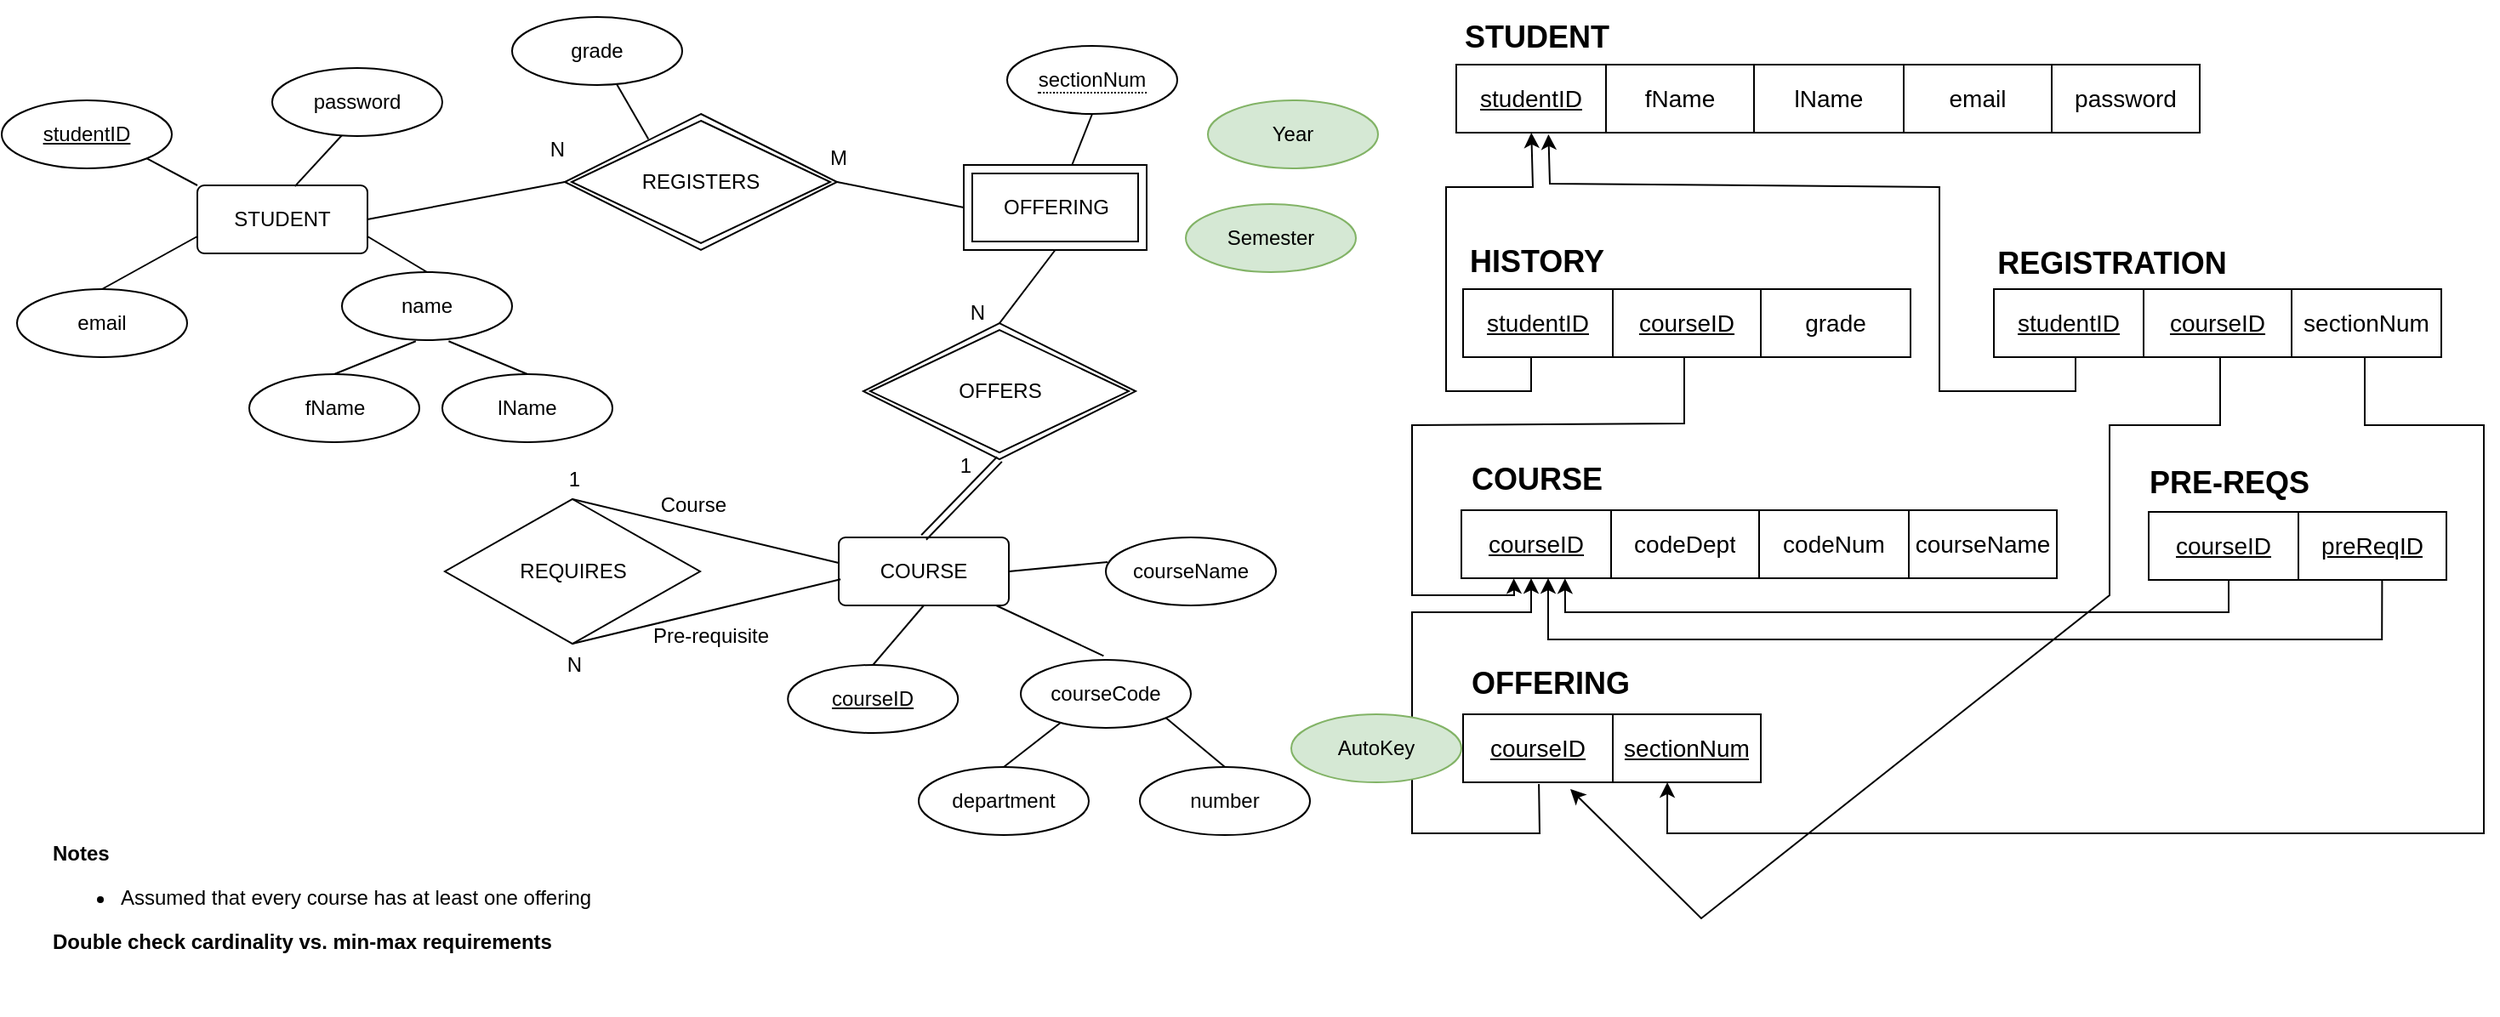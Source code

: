 <mxfile>
    <diagram id="VqgyqqU54xISwpjxFuL8" name="Page-1">
        <mxGraphModel dx="1026" dy="635" grid="1" gridSize="10" guides="1" tooltips="1" connect="1" arrows="1" fold="1" page="1" pageScale="1" pageWidth="1654" pageHeight="1169" math="0" shadow="0">
            <root>
                <mxCell id="0"/>
                <mxCell id="1" parent="0"/>
                <mxCell id="hHO8GgRLqMGiPSyvXYs8-35" value="&lt;div&gt;&lt;b&gt;Notes&lt;/b&gt;&lt;/div&gt;&lt;ul&gt;&lt;li&gt;Assumed that every course has at least one offering&lt;/li&gt;&lt;/ul&gt;&lt;div&gt;&lt;b&gt;Double&amp;nbsp;check cardinality vs. min-max requirements&lt;/b&gt;&lt;/div&gt;&lt;div&gt;&lt;br&gt;&lt;/div&gt;&lt;div&gt;&lt;br&gt;&lt;/div&gt;" style="text;strokeColor=none;fillColor=none;html=1;whiteSpace=wrap;verticalAlign=middle;overflow=hidden;" parent="1" vertex="1">
                    <mxGeometry x="109" y="577" width="540" height="110" as="geometry"/>
                </mxCell>
                <mxCell id="32PP_eOArhLJbw_r9V2V-1" value="STUDENT" style="rounded=1;arcSize=10;whiteSpace=wrap;html=1;align=center;" parent="1" vertex="1">
                    <mxGeometry x="196" y="199" width="100" height="40" as="geometry"/>
                </mxCell>
                <mxCell id="32PP_eOArhLJbw_r9V2V-2" value="" style="endArrow=none;html=1;rounded=0;entryX=1;entryY=0.75;entryDx=0;entryDy=0;exitX=0.5;exitY=0;exitDx=0;exitDy=0;" parent="1" source="32PP_eOArhLJbw_r9V2V-3" target="32PP_eOArhLJbw_r9V2V-1" edge="1">
                    <mxGeometry relative="1" as="geometry">
                        <mxPoint x="324" y="253" as="sourcePoint"/>
                        <mxPoint x="400" y="129" as="targetPoint"/>
                    </mxGeometry>
                </mxCell>
                <mxCell id="32PP_eOArhLJbw_r9V2V-3" value="name" style="ellipse;whiteSpace=wrap;html=1;align=center;" parent="1" vertex="1">
                    <mxGeometry x="281" y="250" width="100" height="40" as="geometry"/>
                </mxCell>
                <mxCell id="32PP_eOArhLJbw_r9V2V-5" value="" style="endArrow=none;html=1;rounded=0;entryX=0.573;entryY=0.014;entryDx=0;entryDy=0;exitX=0.416;exitY=0.972;exitDx=0;exitDy=0;exitPerimeter=0;entryPerimeter=0;" parent="1" source="32PP_eOArhLJbw_r9V2V-6" target="32PP_eOArhLJbw_r9V2V-1" edge="1">
                    <mxGeometry relative="1" as="geometry">
                        <mxPoint x="284" y="169" as="sourcePoint"/>
                        <mxPoint x="273" y="119" as="targetPoint"/>
                    </mxGeometry>
                </mxCell>
                <mxCell id="32PP_eOArhLJbw_r9V2V-6" value="password" style="ellipse;whiteSpace=wrap;html=1;align=center;" parent="1" vertex="1">
                    <mxGeometry x="240" y="130" width="100" height="40" as="geometry"/>
                </mxCell>
                <mxCell id="32PP_eOArhLJbw_r9V2V-7" value="" style="endArrow=none;html=1;rounded=0;entryX=0;entryY=0;entryDx=0;entryDy=0;exitX=1;exitY=1;exitDx=0;exitDy=0;" parent="1" source="32PP_eOArhLJbw_r9V2V-8" target="32PP_eOArhLJbw_r9V2V-1" edge="1">
                    <mxGeometry relative="1" as="geometry">
                        <mxPoint x="315.5" y="54" as="sourcePoint"/>
                        <mxPoint x="41" y="139" as="targetPoint"/>
                    </mxGeometry>
                </mxCell>
                <mxCell id="32PP_eOArhLJbw_r9V2V-8" value="&lt;u&gt;studentID&lt;/u&gt;" style="ellipse;whiteSpace=wrap;html=1;align=center;" parent="1" vertex="1">
                    <mxGeometry x="81" y="149" width="100" height="40" as="geometry"/>
                </mxCell>
                <mxCell id="32PP_eOArhLJbw_r9V2V-9" value="" style="endArrow=none;html=1;rounded=0;entryX=0;entryY=0.75;entryDx=0;entryDy=0;exitX=0.5;exitY=0;exitDx=0;exitDy=0;" parent="1" source="32PP_eOArhLJbw_r9V2V-10" target="32PP_eOArhLJbw_r9V2V-1" edge="1">
                    <mxGeometry relative="1" as="geometry">
                        <mxPoint x="315.5" y="184" as="sourcePoint"/>
                        <mxPoint x="41" y="269" as="targetPoint"/>
                    </mxGeometry>
                </mxCell>
                <mxCell id="32PP_eOArhLJbw_r9V2V-10" value="email" style="ellipse;whiteSpace=wrap;html=1;align=center;" parent="1" vertex="1">
                    <mxGeometry x="90" y="260" width="100" height="40" as="geometry"/>
                </mxCell>
                <mxCell id="32PP_eOArhLJbw_r9V2V-13" value="" style="endArrow=none;html=1;rounded=0;exitX=0;exitY=0.5;exitDx=0;exitDy=0;entryX=1;entryY=0.5;entryDx=0;entryDy=0;" parent="1" source="32PP_eOArhLJbw_r9V2V-53" target="32PP_eOArhLJbw_r9V2V-1" edge="1">
                    <mxGeometry relative="1" as="geometry">
                        <mxPoint x="422" y="197" as="sourcePoint"/>
                        <mxPoint x="302" y="227" as="targetPoint"/>
                    </mxGeometry>
                </mxCell>
                <mxCell id="32PP_eOArhLJbw_r9V2V-14" value="" style="endArrow=none;html=1;rounded=0;entryX=1;entryY=0.5;entryDx=0;entryDy=0;exitX=0;exitY=0.5;exitDx=0;exitDy=0;" parent="1" source="32PP_eOArhLJbw_r9V2V-18" target="32PP_eOArhLJbw_r9V2V-53" edge="1">
                    <mxGeometry relative="1" as="geometry">
                        <mxPoint x="662" y="217" as="sourcePoint"/>
                        <mxPoint x="575.12" y="197" as="targetPoint"/>
                    </mxGeometry>
                </mxCell>
                <mxCell id="32PP_eOArhLJbw_r9V2V-15" value="" style="endArrow=none;html=1;rounded=0;exitX=0.613;exitY=0.979;exitDx=0;exitDy=0;entryX=0.307;entryY=0.185;entryDx=0;entryDy=0;exitPerimeter=0;entryPerimeter=0;" parent="1" source="32PP_eOArhLJbw_r9V2V-16" target="32PP_eOArhLJbw_r9V2V-53" edge="1">
                    <mxGeometry relative="1" as="geometry">
                        <mxPoint x="801" y="22" as="sourcePoint"/>
                        <mxPoint x="460.28" y="177" as="targetPoint"/>
                    </mxGeometry>
                </mxCell>
                <mxCell id="32PP_eOArhLJbw_r9V2V-16" value="grade" style="ellipse;whiteSpace=wrap;html=1;align=center;" parent="1" vertex="1">
                    <mxGeometry x="381" y="100" width="100" height="40" as="geometry"/>
                </mxCell>
                <mxCell id="32PP_eOArhLJbw_r9V2V-18" value="OFFERING" style="shape=ext;margin=3;double=1;whiteSpace=wrap;html=1;align=center;" parent="1" vertex="1">
                    <mxGeometry x="646.5" y="187" width="107.5" height="50" as="geometry"/>
                </mxCell>
                <mxCell id="32PP_eOArhLJbw_r9V2V-20" value="M" style="resizable=0;html=1;align=right;verticalAlign=bottom;" parent="1" connectable="0" vertex="1">
                    <mxGeometry x="578.121" y="191.998" as="geometry"/>
                </mxCell>
                <mxCell id="32PP_eOArhLJbw_r9V2V-24" value="N" style="resizable=0;html=1;align=right;verticalAlign=bottom;" parent="1" connectable="0" vertex="1">
                    <mxGeometry x="412.001" y="156.998" as="geometry">
                        <mxPoint y="30" as="offset"/>
                    </mxGeometry>
                </mxCell>
                <mxCell id="32PP_eOArhLJbw_r9V2V-25" value="COURSE" style="rounded=1;arcSize=10;whiteSpace=wrap;html=1;align=center;" parent="1" vertex="1">
                    <mxGeometry x="573" y="406" width="100" height="40" as="geometry"/>
                </mxCell>
                <mxCell id="32PP_eOArhLJbw_r9V2V-27" value="OFFERS" style="shape=rhombus;double=1;perimeter=rhombusPerimeter;whiteSpace=wrap;html=1;align=center;" parent="1" vertex="1">
                    <mxGeometry x="587.5" y="280.03" width="160" height="80" as="geometry"/>
                </mxCell>
                <mxCell id="32PP_eOArhLJbw_r9V2V-28" value="1" style="resizable=0;html=1;align=right;verticalAlign=bottom;" parent="1" connectable="0" vertex="1">
                    <mxGeometry x="651.503" y="372.998" as="geometry"/>
                </mxCell>
                <mxCell id="32PP_eOArhLJbw_r9V2V-29" value="N" style="resizable=0;html=1;align=right;verticalAlign=bottom;" parent="1" connectable="0" vertex="1">
                    <mxGeometry x="658.871" y="277.996" as="geometry">
                        <mxPoint x="1" y="5" as="offset"/>
                    </mxGeometry>
                </mxCell>
                <mxCell id="32PP_eOArhLJbw_r9V2V-31" value="" style="endArrow=none;html=1;rounded=0;entryX=0.5;entryY=0;entryDx=0;entryDy=0;exitX=0.5;exitY=1;exitDx=0;exitDy=0;" parent="1" source="32PP_eOArhLJbw_r9V2V-18" target="32PP_eOArhLJbw_r9V2V-27" edge="1">
                    <mxGeometry relative="1" as="geometry">
                        <mxPoint x="700.75" y="222" as="sourcePoint"/>
                        <mxPoint x="593.5" y="222" as="targetPoint"/>
                    </mxGeometry>
                </mxCell>
                <mxCell id="32PP_eOArhLJbw_r9V2V-33" value="" style="endArrow=none;html=1;rounded=0;exitX=0.5;exitY=0;exitDx=0;exitDy=0;entryX=0.5;entryY=1;entryDx=0;entryDy=0;" parent="1" source="32PP_eOArhLJbw_r9V2V-34" target="32PP_eOArhLJbw_r9V2V-25" edge="1">
                    <mxGeometry relative="1" as="geometry">
                        <mxPoint x="941.25" y="410" as="sourcePoint"/>
                        <mxPoint x="614.25" y="560" as="targetPoint"/>
                    </mxGeometry>
                </mxCell>
                <mxCell id="32PP_eOArhLJbw_r9V2V-34" value="courseID" style="ellipse;whiteSpace=wrap;html=1;align=center;fontStyle=4" parent="1" vertex="1">
                    <mxGeometry x="543.12" y="481" width="100" height="40" as="geometry"/>
                </mxCell>
                <mxCell id="32PP_eOArhLJbw_r9V2V-35" value="" style="endArrow=none;html=1;rounded=0;exitX=0.5;exitY=1;exitDx=0;exitDy=0;" parent="1" source="32PP_eOArhLJbw_r9V2V-37" target="32PP_eOArhLJbw_r9V2V-18" edge="1">
                    <mxGeometry relative="1" as="geometry">
                        <mxPoint x="738.3" y="146.16" as="sourcePoint"/>
                        <mxPoint x="856.375" y="187" as="targetPoint"/>
                    </mxGeometry>
                </mxCell>
                <mxCell id="32PP_eOArhLJbw_r9V2V-37" value="&lt;span style=&quot;border-bottom: 1px dotted&quot;&gt;sectionNum&lt;/span&gt;" style="ellipse;whiteSpace=wrap;html=1;align=center;" parent="1" vertex="1">
                    <mxGeometry x="672" y="117" width="100" height="40" as="geometry"/>
                </mxCell>
                <mxCell id="32PP_eOArhLJbw_r9V2V-41" value="" style="endArrow=none;html=1;rounded=0;exitX=0.01;exitY=0.363;exitDx=0;exitDy=0;entryX=1;entryY=0.5;entryDx=0;entryDy=0;exitPerimeter=0;" parent="1" source="32PP_eOArhLJbw_r9V2V-43" target="32PP_eOArhLJbw_r9V2V-25" edge="1">
                    <mxGeometry relative="1" as="geometry">
                        <mxPoint x="483.233" y="440.809" as="sourcePoint"/>
                        <mxPoint x="666" y="426.0" as="targetPoint"/>
                    </mxGeometry>
                </mxCell>
                <mxCell id="32PP_eOArhLJbw_r9V2V-43" value="courseName" style="ellipse;whiteSpace=wrap;html=1;align=center;" parent="1" vertex="1">
                    <mxGeometry x="730" y="406" width="100" height="40" as="geometry"/>
                </mxCell>
                <mxCell id="32PP_eOArhLJbw_r9V2V-47" value="REQUIRES" style="shape=rhombus;perimeter=rhombusPerimeter;whiteSpace=wrap;html=1;align=center;" parent="1" vertex="1">
                    <mxGeometry x="341.5" y="383.5" width="150" height="85" as="geometry"/>
                </mxCell>
                <mxCell id="32PP_eOArhLJbw_r9V2V-48" value="" style="endArrow=none;html=1;rounded=0;exitX=0;exitY=0.375;exitDx=0;exitDy=0;exitPerimeter=0;entryX=0.5;entryY=0;entryDx=0;entryDy=0;" parent="1" source="32PP_eOArhLJbw_r9V2V-25" target="32PP_eOArhLJbw_r9V2V-47" edge="1">
                    <mxGeometry relative="1" as="geometry">
                        <mxPoint x="523" y="330" as="sourcePoint"/>
                        <mxPoint x="407" y="381" as="targetPoint"/>
                    </mxGeometry>
                </mxCell>
                <mxCell id="32PP_eOArhLJbw_r9V2V-49" value="" style="endArrow=none;html=1;rounded=0;exitX=0.011;exitY=0.616;exitDx=0;exitDy=0;entryX=0.5;entryY=1;entryDx=0;entryDy=0;exitPerimeter=0;" parent="1" source="32PP_eOArhLJbw_r9V2V-25" target="32PP_eOArhLJbw_r9V2V-47" edge="1">
                    <mxGeometry relative="1" as="geometry">
                        <mxPoint x="587" y="431" as="sourcePoint"/>
                        <mxPoint x="414.5" y="393.5" as="targetPoint"/>
                    </mxGeometry>
                </mxCell>
                <mxCell id="32PP_eOArhLJbw_r9V2V-51" value="1" style="resizable=0;html=1;align=right;verticalAlign=bottom;" parent="1" connectable="0" vertex="1">
                    <mxGeometry x="421.003" y="380.498" as="geometry"/>
                </mxCell>
                <mxCell id="32PP_eOArhLJbw_r9V2V-52" value="N" style="resizable=0;html=1;align=right;verticalAlign=bottom;direction=south;" parent="1" connectable="0" vertex="1">
                    <mxGeometry x="422.003" y="489.998" as="geometry"/>
                </mxCell>
                <mxCell id="32PP_eOArhLJbw_r9V2V-53" value="REGISTERS" style="shape=rhombus;double=1;perimeter=rhombusPerimeter;whiteSpace=wrap;html=1;align=center;" parent="1" vertex="1">
                    <mxGeometry x="412" y="157" width="160" height="80" as="geometry"/>
                </mxCell>
                <mxCell id="32PP_eOArhLJbw_r9V2V-54" value="" style="shape=link;html=1;rounded=0;entryX=0.5;entryY=0;entryDx=0;entryDy=0;exitX=0.5;exitY=1;exitDx=0;exitDy=0;" parent="1" source="32PP_eOArhLJbw_r9V2V-27" target="32PP_eOArhLJbw_r9V2V-25" edge="1">
                    <mxGeometry relative="1" as="geometry">
                        <mxPoint x="682.5" y="364.03" as="sourcePoint"/>
                        <mxPoint x="666" y="154" as="targetPoint"/>
                    </mxGeometry>
                </mxCell>
                <mxCell id="32PP_eOArhLJbw_r9V2V-57" value="Course" style="resizable=0;html=1;align=right;verticalAlign=bottom;" parent="1" connectable="0" vertex="1">
                    <mxGeometry x="507.001" y="395.998" as="geometry"/>
                </mxCell>
                <mxCell id="32PP_eOArhLJbw_r9V2V-58" value="Pre-requisite" style="resizable=0;html=1;align=right;verticalAlign=bottom;" parent="1" connectable="0" vertex="1">
                    <mxGeometry x="532.501" y="472.998" as="geometry"/>
                </mxCell>
                <mxCell id="32PP_eOArhLJbw_r9V2V-59" value="department" style="ellipse;whiteSpace=wrap;html=1;align=center;" parent="1" vertex="1">
                    <mxGeometry x="620" y="541" width="100" height="40" as="geometry"/>
                </mxCell>
                <mxCell id="32PP_eOArhLJbw_r9V2V-60" value="" style="endArrow=none;html=1;rounded=0;entryX=0.5;entryY=0;entryDx=0;entryDy=0;exitX=0.235;exitY=0.921;exitDx=0;exitDy=0;exitPerimeter=0;" parent="1" source="32PP_eOArhLJbw_r9V2V-112" target="32PP_eOArhLJbw_r9V2V-59" edge="1">
                    <mxGeometry relative="1" as="geometry">
                        <mxPoint x="760" y="451" as="sourcePoint"/>
                        <mxPoint x="676" y="436.0" as="targetPoint"/>
                    </mxGeometry>
                </mxCell>
                <mxCell id="32PP_eOArhLJbw_r9V2V-61" value="number" style="ellipse;whiteSpace=wrap;html=1;align=center;" parent="1" vertex="1">
                    <mxGeometry x="750" y="541.03" width="100" height="40" as="geometry"/>
                </mxCell>
                <mxCell id="32PP_eOArhLJbw_r9V2V-62" value="" style="endArrow=none;html=1;rounded=0;entryX=0.5;entryY=0;entryDx=0;entryDy=0;exitX=1;exitY=1;exitDx=0;exitDy=0;" parent="1" source="32PP_eOArhLJbw_r9V2V-112" target="32PP_eOArhLJbw_r9V2V-61" edge="1">
                    <mxGeometry relative="1" as="geometry">
                        <mxPoint x="780" y="451" as="sourcePoint"/>
                        <mxPoint x="717.0" y="491.0" as="targetPoint"/>
                    </mxGeometry>
                </mxCell>
                <mxCell id="32PP_eOArhLJbw_r9V2V-63" value="" style="shape=table;startSize=0;container=1;collapsible=0;childLayout=tableLayout;fontSize=14;" parent="1" vertex="1">
                    <mxGeometry x="936" y="128.03" width="437" height="40" as="geometry"/>
                </mxCell>
                <mxCell id="32PP_eOArhLJbw_r9V2V-64" value="" style="shape=tableRow;horizontal=0;startSize=0;swimlaneHead=0;swimlaneBody=0;top=0;left=0;bottom=0;right=0;collapsible=0;dropTarget=0;fillColor=none;points=[[0,0.5],[1,0.5]];portConstraint=eastwest;fontSize=14;" parent="32PP_eOArhLJbw_r9V2V-63" vertex="1">
                    <mxGeometry width="437" height="40" as="geometry"/>
                </mxCell>
                <mxCell id="32PP_eOArhLJbw_r9V2V-65" value="&lt;u&gt;studentID&lt;/u&gt;" style="shape=partialRectangle;html=1;whiteSpace=wrap;connectable=0;overflow=hidden;fillColor=none;top=0;left=0;bottom=0;right=0;pointerEvents=1;fontSize=14;" parent="32PP_eOArhLJbw_r9V2V-64" vertex="1">
                    <mxGeometry width="88" height="40" as="geometry">
                        <mxRectangle width="88" height="40" as="alternateBounds"/>
                    </mxGeometry>
                </mxCell>
                <mxCell id="32PP_eOArhLJbw_r9V2V-66" value="fName" style="shape=partialRectangle;html=1;whiteSpace=wrap;connectable=0;overflow=hidden;fillColor=none;top=0;left=0;bottom=0;right=0;pointerEvents=1;fontSize=14;" parent="32PP_eOArhLJbw_r9V2V-64" vertex="1">
                    <mxGeometry x="88" width="87" height="40" as="geometry">
                        <mxRectangle width="87" height="40" as="alternateBounds"/>
                    </mxGeometry>
                </mxCell>
                <mxCell id="32PP_eOArhLJbw_r9V2V-67" value="lName" style="shape=partialRectangle;html=1;whiteSpace=wrap;connectable=0;overflow=hidden;fillColor=none;top=0;left=0;bottom=0;right=0;pointerEvents=1;fontSize=14;" parent="32PP_eOArhLJbw_r9V2V-64" vertex="1">
                    <mxGeometry x="175" width="88" height="40" as="geometry">
                        <mxRectangle width="88" height="40" as="alternateBounds"/>
                    </mxGeometry>
                </mxCell>
                <mxCell id="32PP_eOArhLJbw_r9V2V-68" value="email" style="shape=partialRectangle;html=1;whiteSpace=wrap;connectable=0;overflow=hidden;fillColor=none;top=0;left=0;bottom=0;right=0;pointerEvents=1;fontSize=14;" parent="32PP_eOArhLJbw_r9V2V-64" vertex="1">
                    <mxGeometry x="263" width="87" height="40" as="geometry">
                        <mxRectangle width="87" height="40" as="alternateBounds"/>
                    </mxGeometry>
                </mxCell>
                <mxCell id="32PP_eOArhLJbw_r9V2V-111" value="password" style="shape=partialRectangle;html=1;whiteSpace=wrap;connectable=0;overflow=hidden;fillColor=none;top=0;left=0;bottom=0;right=0;pointerEvents=1;fontSize=14;" parent="32PP_eOArhLJbw_r9V2V-64" vertex="1">
                    <mxGeometry x="350" width="87" height="40" as="geometry">
                        <mxRectangle width="87" height="40" as="alternateBounds"/>
                    </mxGeometry>
                </mxCell>
                <mxCell id="32PP_eOArhLJbw_r9V2V-69" value="&lt;font style=&quot;font-size: 18px;&quot;&gt;STUDENT&lt;/font&gt;" style="text;strokeColor=none;fillColor=none;html=1;fontSize=24;fontStyle=1;verticalAlign=middle;align=center;" parent="1" vertex="1">
                    <mxGeometry x="933" y="90" width="100" height="40" as="geometry"/>
                </mxCell>
                <mxCell id="32PP_eOArhLJbw_r9V2V-70" value="fName" style="ellipse;whiteSpace=wrap;html=1;align=center;" parent="1" vertex="1">
                    <mxGeometry x="226.5" y="310" width="100" height="40" as="geometry"/>
                </mxCell>
                <mxCell id="32PP_eOArhLJbw_r9V2V-71" value="" style="endArrow=none;html=1;rounded=0;entryX=0.5;entryY=0;entryDx=0;entryDy=0;exitX=0.434;exitY=1.016;exitDx=0;exitDy=0;exitPerimeter=0;" parent="1" source="32PP_eOArhLJbw_r9V2V-3" target="32PP_eOArhLJbw_r9V2V-70" edge="1">
                    <mxGeometry relative="1" as="geometry">
                        <mxPoint x="320" y="300" as="sourcePoint"/>
                        <mxPoint x="430" y="234.5" as="targetPoint"/>
                    </mxGeometry>
                </mxCell>
                <mxCell id="32PP_eOArhLJbw_r9V2V-72" value="lName" style="ellipse;whiteSpace=wrap;html=1;align=center;" parent="1" vertex="1">
                    <mxGeometry x="340" y="310" width="100" height="40" as="geometry"/>
                </mxCell>
                <mxCell id="32PP_eOArhLJbw_r9V2V-73" value="" style="endArrow=none;html=1;rounded=0;entryX=0.5;entryY=0;entryDx=0;entryDy=0;exitX=0.627;exitY=1.016;exitDx=0;exitDy=0;exitPerimeter=0;" parent="1" source="32PP_eOArhLJbw_r9V2V-3" target="32PP_eOArhLJbw_r9V2V-72" edge="1">
                    <mxGeometry relative="1" as="geometry">
                        <mxPoint x="347.12" y="319.5" as="sourcePoint"/>
                        <mxPoint x="471.0" y="289.5" as="targetPoint"/>
                    </mxGeometry>
                </mxCell>
                <mxCell id="32PP_eOArhLJbw_r9V2V-74" value="" style="shape=table;startSize=0;container=1;collapsible=0;childLayout=tableLayout;fontSize=14;" parent="1" vertex="1">
                    <mxGeometry x="1252" y="259.97" width="263" height="39.99" as="geometry"/>
                </mxCell>
                <mxCell id="32PP_eOArhLJbw_r9V2V-75" value="" style="shape=tableRow;horizontal=0;startSize=0;swimlaneHead=0;swimlaneBody=0;top=0;left=0;bottom=0;right=0;collapsible=0;dropTarget=0;fillColor=none;points=[[0,0.5],[1,0.5]];portConstraint=eastwest;fontSize=14;movable=0;resizable=0;rotatable=0;deletable=0;editable=0;connectable=0;" parent="32PP_eOArhLJbw_r9V2V-74" vertex="1">
                    <mxGeometry width="263" height="40" as="geometry"/>
                </mxCell>
                <mxCell id="32PP_eOArhLJbw_r9V2V-76" value="&lt;u&gt;studentID&lt;/u&gt;" style="shape=partialRectangle;html=1;whiteSpace=wrap;connectable=0;overflow=hidden;fillColor=none;top=0;left=0;bottom=0;right=0;pointerEvents=1;fontSize=14;" parent="32PP_eOArhLJbw_r9V2V-75" vertex="1">
                    <mxGeometry width="88" height="40" as="geometry">
                        <mxRectangle width="88" height="40" as="alternateBounds"/>
                    </mxGeometry>
                </mxCell>
                <mxCell id="32PP_eOArhLJbw_r9V2V-77" value="&lt;u&gt;courseID&lt;/u&gt;" style="shape=partialRectangle;html=1;whiteSpace=wrap;connectable=0;overflow=hidden;fillColor=none;top=0;left=0;bottom=0;right=0;pointerEvents=1;fontSize=14;" parent="32PP_eOArhLJbw_r9V2V-75" vertex="1">
                    <mxGeometry x="88" width="87" height="40" as="geometry">
                        <mxRectangle width="87" height="40" as="alternateBounds"/>
                    </mxGeometry>
                </mxCell>
                <mxCell id="32PP_eOArhLJbw_r9V2V-78" value="sectionNum" style="shape=partialRectangle;html=1;whiteSpace=wrap;connectable=0;overflow=hidden;fillColor=none;top=0;left=0;bottom=0;right=0;pointerEvents=1;fontSize=14;" parent="32PP_eOArhLJbw_r9V2V-75" vertex="1">
                    <mxGeometry x="175" width="88" height="40" as="geometry">
                        <mxRectangle width="88" height="40" as="alternateBounds"/>
                    </mxGeometry>
                </mxCell>
                <mxCell id="32PP_eOArhLJbw_r9V2V-100" value="" style="endArrow=classic;html=1;rounded=0;fontSize=18;movable=1;resizable=1;rotatable=1;deletable=1;editable=1;connectable=1;entryX=0.174;entryY=1.002;entryDx=0;entryDy=0;entryPerimeter=0;" parent="32PP_eOArhLJbw_r9V2V-74" target="32PP_eOArhLJbw_r9V2V-93" edge="1">
                    <mxGeometry width="50" height="50" relative="1" as="geometry">
                        <mxPoint x="138" y="170.03" as="sourcePoint"/>
                        <mxPoint x="48.55" y="310.05" as="targetPoint"/>
                        <Array as="points">
                            <mxPoint x="138" y="190.03"/>
                            <mxPoint x="18" y="190.03"/>
                            <mxPoint x="-252" y="190.03"/>
                        </Array>
                    </mxGeometry>
                </mxCell>
                <mxCell id="32PP_eOArhLJbw_r9V2V-80" value="&lt;font size=&quot;4&quot;&gt;REGISTRATION&lt;/font&gt;" style="text;strokeColor=none;fillColor=none;html=1;fontSize=24;fontStyle=1;verticalAlign=middle;align=center;" parent="1" vertex="1">
                    <mxGeometry x="1271" y="222.97" width="100" height="40" as="geometry"/>
                </mxCell>
                <mxCell id="32PP_eOArhLJbw_r9V2V-81" value="" style="shape=table;startSize=0;container=1;collapsible=0;childLayout=tableLayout;fontSize=14;" parent="1" vertex="1">
                    <mxGeometry x="940" y="510.03" width="175" height="40" as="geometry"/>
                </mxCell>
                <mxCell id="32PP_eOArhLJbw_r9V2V-82" value="" style="shape=tableRow;horizontal=0;startSize=0;swimlaneHead=0;swimlaneBody=0;top=0;left=0;bottom=0;right=0;collapsible=0;dropTarget=0;fillColor=none;points=[[0,0.5],[1,0.5]];portConstraint=eastwest;fontSize=14;" parent="32PP_eOArhLJbw_r9V2V-81" vertex="1">
                    <mxGeometry width="175" height="40" as="geometry"/>
                </mxCell>
                <mxCell id="32PP_eOArhLJbw_r9V2V-83" value="&lt;u&gt;courseID&lt;/u&gt;" style="shape=partialRectangle;html=1;whiteSpace=wrap;connectable=0;overflow=hidden;fillColor=none;top=0;left=0;bottom=0;right=0;pointerEvents=1;fontSize=14;" parent="32PP_eOArhLJbw_r9V2V-82" vertex="1">
                    <mxGeometry width="88" height="40" as="geometry">
                        <mxRectangle width="88" height="40" as="alternateBounds"/>
                    </mxGeometry>
                </mxCell>
                <mxCell id="32PP_eOArhLJbw_r9V2V-84" value="&lt;u&gt;sectionNum&lt;/u&gt;" style="shape=partialRectangle;html=1;whiteSpace=wrap;connectable=0;overflow=hidden;fillColor=none;top=0;left=0;bottom=0;right=0;pointerEvents=1;fontSize=14;" parent="32PP_eOArhLJbw_r9V2V-82" vertex="1">
                    <mxGeometry x="88" width="87" height="40" as="geometry">
                        <mxRectangle width="87" height="40" as="alternateBounds"/>
                    </mxGeometry>
                </mxCell>
                <mxCell id="32PP_eOArhLJbw_r9V2V-87" value="&lt;font size=&quot;4&quot;&gt;OFFERING&lt;/font&gt;" style="text;strokeColor=none;fillColor=none;html=1;fontSize=24;fontStyle=1;verticalAlign=middle;align=center;" parent="1" vertex="1">
                    <mxGeometry x="941" y="470" width="100" height="40" as="geometry"/>
                </mxCell>
                <mxCell id="32PP_eOArhLJbw_r9V2V-91" value="" style="endArrow=classic;html=1;rounded=0;fontSize=18;entryX=0.101;entryY=0.999;entryDx=0;entryDy=0;entryPerimeter=0;" parent="1" target="32PP_eOArhLJbw_r9V2V-64" edge="1">
                    <mxGeometry width="50" height="50" relative="1" as="geometry">
                        <mxPoint x="980" y="300" as="sourcePoint"/>
                        <mxPoint x="820" y="268" as="targetPoint"/>
                        <Array as="points">
                            <mxPoint x="980" y="300"/>
                            <mxPoint x="980" y="320"/>
                            <mxPoint x="930" y="320"/>
                            <mxPoint x="930" y="200"/>
                            <mxPoint x="981" y="200"/>
                        </Array>
                    </mxGeometry>
                </mxCell>
                <mxCell id="32PP_eOArhLJbw_r9V2V-92" value="" style="shape=table;startSize=0;container=1;collapsible=0;childLayout=tableLayout;fontSize=14;" parent="1" vertex="1">
                    <mxGeometry x="939" y="390.03" width="350" height="40" as="geometry"/>
                </mxCell>
                <mxCell id="32PP_eOArhLJbw_r9V2V-93" value="" style="shape=tableRow;horizontal=0;startSize=0;swimlaneHead=0;swimlaneBody=0;top=0;left=0;bottom=0;right=0;collapsible=0;dropTarget=0;fillColor=none;points=[[0,0.5],[1,0.5]];portConstraint=eastwest;fontSize=14;" parent="32PP_eOArhLJbw_r9V2V-92" vertex="1">
                    <mxGeometry width="350" height="40" as="geometry"/>
                </mxCell>
                <mxCell id="32PP_eOArhLJbw_r9V2V-94" value="&lt;u&gt;courseID&lt;/u&gt;" style="shape=partialRectangle;html=1;whiteSpace=wrap;connectable=0;overflow=hidden;fillColor=none;top=0;left=0;bottom=0;right=0;pointerEvents=1;fontSize=14;" parent="32PP_eOArhLJbw_r9V2V-93" vertex="1">
                    <mxGeometry width="88" height="40" as="geometry">
                        <mxRectangle width="88" height="40" as="alternateBounds"/>
                    </mxGeometry>
                </mxCell>
                <mxCell id="32PP_eOArhLJbw_r9V2V-95" value="codeDept" style="shape=partialRectangle;html=1;whiteSpace=wrap;connectable=0;overflow=hidden;fillColor=none;top=0;left=0;bottom=0;right=0;pointerEvents=1;fontSize=14;" parent="32PP_eOArhLJbw_r9V2V-93" vertex="1">
                    <mxGeometry x="88" width="87" height="40" as="geometry">
                        <mxRectangle width="87" height="40" as="alternateBounds"/>
                    </mxGeometry>
                </mxCell>
                <mxCell id="32PP_eOArhLJbw_r9V2V-96" value="codeNum" style="shape=partialRectangle;html=1;whiteSpace=wrap;connectable=0;overflow=hidden;fillColor=none;top=0;left=0;bottom=0;right=0;pointerEvents=1;fontSize=14;" parent="32PP_eOArhLJbw_r9V2V-93" vertex="1">
                    <mxGeometry x="175" width="88" height="40" as="geometry">
                        <mxRectangle width="88" height="40" as="alternateBounds"/>
                    </mxGeometry>
                </mxCell>
                <mxCell id="32PP_eOArhLJbw_r9V2V-97" value="courseName" style="shape=partialRectangle;html=1;whiteSpace=wrap;connectable=0;overflow=hidden;fillColor=none;top=0;left=0;bottom=0;right=0;pointerEvents=1;fontSize=14;" parent="32PP_eOArhLJbw_r9V2V-93" vertex="1">
                    <mxGeometry x="263" width="87" height="40" as="geometry">
                        <mxRectangle width="87" height="40" as="alternateBounds"/>
                    </mxGeometry>
                </mxCell>
                <mxCell id="32PP_eOArhLJbw_r9V2V-98" value="&lt;font size=&quot;4&quot;&gt;COURSE&lt;/font&gt;" style="text;strokeColor=none;fillColor=none;html=1;fontSize=24;fontStyle=1;verticalAlign=middle;align=center;" parent="1" vertex="1">
                    <mxGeometry x="933" y="350" width="100" height="40" as="geometry"/>
                </mxCell>
                <mxCell id="32PP_eOArhLJbw_r9V2V-103" value="" style="endArrow=classic;html=1;rounded=0;fontSize=18;exitX=0.113;exitY=1.002;exitDx=0;exitDy=0;exitPerimeter=0;" parent="1" edge="1">
                    <mxGeometry width="50" height="50" relative="1" as="geometry">
                        <mxPoint x="984.55" y="551.05" as="sourcePoint"/>
                        <mxPoint x="980" y="430" as="targetPoint"/>
                        <Array as="points">
                            <mxPoint x="985" y="580"/>
                            <mxPoint x="910" y="580"/>
                            <mxPoint x="910" y="450"/>
                            <mxPoint x="980" y="450"/>
                        </Array>
                    </mxGeometry>
                </mxCell>
                <mxCell id="32PP_eOArhLJbw_r9V2V-110" value="" style="endArrow=classic;html=1;rounded=0;fontSize=18;entryX=0.686;entryY=0.999;entryDx=0;entryDy=0;entryPerimeter=0;" parent="1" target="32PP_eOArhLJbw_r9V2V-82" edge="1">
                    <mxGeometry width="50" height="50" relative="1" as="geometry">
                        <mxPoint x="1470" y="300" as="sourcePoint"/>
                        <mxPoint x="1064.55" y="719.06" as="targetPoint"/>
                        <Array as="points">
                            <mxPoint x="1470" y="340"/>
                            <mxPoint x="1540" y="340"/>
                            <mxPoint x="1540" y="580"/>
                            <mxPoint x="1060" y="580"/>
                        </Array>
                    </mxGeometry>
                </mxCell>
                <mxCell id="32PP_eOArhLJbw_r9V2V-112" value="courseCode" style="ellipse;whiteSpace=wrap;html=1;align=center;" parent="1" vertex="1">
                    <mxGeometry x="680" y="478" width="100" height="40" as="geometry"/>
                </mxCell>
                <mxCell id="32PP_eOArhLJbw_r9V2V-113" value="" style="endArrow=none;html=1;rounded=0;exitX=0.487;exitY=-0.058;exitDx=0;exitDy=0;exitPerimeter=0;" parent="1" source="32PP_eOArhLJbw_r9V2V-112" target="32PP_eOArhLJbw_r9V2V-25" edge="1">
                    <mxGeometry relative="1" as="geometry">
                        <mxPoint x="740" y="500" as="sourcePoint"/>
                        <mxPoint x="683" y="436" as="targetPoint"/>
                    </mxGeometry>
                </mxCell>
                <mxCell id="32PP_eOArhLJbw_r9V2V-114" value="" style="shape=table;startSize=0;container=1;collapsible=0;childLayout=tableLayout;fontSize=14;" parent="1" vertex="1">
                    <mxGeometry x="940" y="260" width="263" height="40" as="geometry"/>
                </mxCell>
                <mxCell id="32PP_eOArhLJbw_r9V2V-115" value="" style="shape=tableRow;horizontal=0;startSize=0;swimlaneHead=0;swimlaneBody=0;top=0;left=0;bottom=0;right=0;collapsible=0;dropTarget=0;fillColor=none;points=[[0,0.5],[1,0.5]];portConstraint=eastwest;fontSize=14;" parent="32PP_eOArhLJbw_r9V2V-114" vertex="1">
                    <mxGeometry width="263" height="40" as="geometry"/>
                </mxCell>
                <mxCell id="32PP_eOArhLJbw_r9V2V-116" value="&lt;u&gt;studentID&lt;/u&gt;" style="shape=partialRectangle;html=1;whiteSpace=wrap;connectable=0;overflow=hidden;fillColor=none;top=0;left=0;bottom=0;right=0;pointerEvents=1;fontSize=14;" parent="32PP_eOArhLJbw_r9V2V-115" vertex="1">
                    <mxGeometry width="88" height="40" as="geometry">
                        <mxRectangle width="88" height="40" as="alternateBounds"/>
                    </mxGeometry>
                </mxCell>
                <mxCell id="32PP_eOArhLJbw_r9V2V-117" value="&lt;u&gt;courseID&lt;/u&gt;" style="shape=partialRectangle;html=1;whiteSpace=wrap;connectable=0;overflow=hidden;fillColor=none;top=0;left=0;bottom=0;right=0;pointerEvents=1;fontSize=14;" parent="32PP_eOArhLJbw_r9V2V-115" vertex="1">
                    <mxGeometry x="88" width="87" height="40" as="geometry">
                        <mxRectangle width="87" height="40" as="alternateBounds"/>
                    </mxGeometry>
                </mxCell>
                <mxCell id="32PP_eOArhLJbw_r9V2V-118" value="grade" style="shape=partialRectangle;html=1;whiteSpace=wrap;connectable=0;overflow=hidden;fillColor=none;top=0;left=0;bottom=0;right=0;pointerEvents=1;fontSize=14;" parent="32PP_eOArhLJbw_r9V2V-115" vertex="1">
                    <mxGeometry x="175" width="88" height="40" as="geometry">
                        <mxRectangle width="88" height="40" as="alternateBounds"/>
                    </mxGeometry>
                </mxCell>
                <mxCell id="32PP_eOArhLJbw_r9V2V-120" value="&lt;font size=&quot;4&quot;&gt;HISTORY&lt;/font&gt;" style="text;strokeColor=none;fillColor=none;html=1;fontSize=24;fontStyle=1;verticalAlign=middle;align=center;" parent="1" vertex="1">
                    <mxGeometry x="933" y="221.97" width="100" height="40" as="geometry"/>
                </mxCell>
                <mxCell id="32PP_eOArhLJbw_r9V2V-121" value="" style="shape=table;startSize=0;container=1;collapsible=0;childLayout=tableLayout;fontSize=14;" parent="1" vertex="1">
                    <mxGeometry x="1343" y="391.03" width="175" height="40" as="geometry"/>
                </mxCell>
                <mxCell id="32PP_eOArhLJbw_r9V2V-122" value="" style="shape=tableRow;horizontal=0;startSize=0;swimlaneHead=0;swimlaneBody=0;top=0;left=0;bottom=0;right=0;collapsible=0;dropTarget=0;fillColor=none;points=[[0,0.5],[1,0.5]];portConstraint=eastwest;fontSize=14;" parent="32PP_eOArhLJbw_r9V2V-121" vertex="1">
                    <mxGeometry width="175" height="40" as="geometry"/>
                </mxCell>
                <mxCell id="32PP_eOArhLJbw_r9V2V-123" value="&lt;u&gt;courseID&lt;/u&gt;" style="shape=partialRectangle;html=1;whiteSpace=wrap;connectable=0;overflow=hidden;fillColor=none;top=0;left=0;bottom=0;right=0;pointerEvents=1;fontSize=14;" parent="32PP_eOArhLJbw_r9V2V-122" vertex="1">
                    <mxGeometry width="88" height="40" as="geometry">
                        <mxRectangle width="88" height="40" as="alternateBounds"/>
                    </mxGeometry>
                </mxCell>
                <mxCell id="32PP_eOArhLJbw_r9V2V-124" value="&lt;u&gt;preReqID&lt;/u&gt;" style="shape=partialRectangle;html=1;whiteSpace=wrap;connectable=0;overflow=hidden;fillColor=none;top=0;left=0;bottom=0;right=0;pointerEvents=1;fontSize=14;" parent="32PP_eOArhLJbw_r9V2V-122" vertex="1">
                    <mxGeometry x="88" width="87" height="40" as="geometry">
                        <mxRectangle width="87" height="40" as="alternateBounds"/>
                    </mxGeometry>
                </mxCell>
                <mxCell id="32PP_eOArhLJbw_r9V2V-126" value="&lt;font size=&quot;4&quot;&gt;PRE-&lt;span style=&quot;white-space: pre;&quot;&gt;REQS&lt;/span&gt;&lt;/font&gt;" style="text;strokeColor=none;fillColor=none;html=1;fontSize=24;fontStyle=1;verticalAlign=middle;align=center;" parent="1" vertex="1">
                    <mxGeometry x="1340" y="352" width="100" height="40" as="geometry"/>
                </mxCell>
                <mxCell id="32PP_eOArhLJbw_r9V2V-127" value="" style="endArrow=classic;html=1;rounded=0;fontSize=18;entryX=0.124;entryY=1.024;entryDx=0;entryDy=0;entryPerimeter=0;" parent="1" target="32PP_eOArhLJbw_r9V2V-64" edge="1">
                    <mxGeometry width="50" height="50" relative="1" as="geometry">
                        <mxPoint x="1300" y="300" as="sourcePoint"/>
                        <mxPoint x="990.137" y="177.99" as="targetPoint"/>
                        <Array as="points">
                            <mxPoint x="1300" y="300"/>
                            <mxPoint x="1300" y="320"/>
                            <mxPoint x="1220" y="320"/>
                            <mxPoint x="1220" y="310"/>
                            <mxPoint x="1220" y="200"/>
                            <mxPoint x="991" y="198"/>
                        </Array>
                    </mxGeometry>
                </mxCell>
                <mxCell id="32PP_eOArhLJbw_r9V2V-128" value="" style="endArrow=classic;html=1;rounded=0;fontSize=18;movable=1;resizable=1;rotatable=1;deletable=1;editable=1;connectable=1;exitX=0.784;exitY=0.993;exitDx=0;exitDy=0;exitPerimeter=0;" parent="1" source="32PP_eOArhLJbw_r9V2V-122" edge="1">
                    <mxGeometry width="50" height="50" relative="1" as="geometry">
                        <mxPoint x="1480.1" y="446" as="sourcePoint"/>
                        <mxPoint x="990" y="430" as="targetPoint"/>
                        <Array as="points">
                            <mxPoint x="1480.1" y="466"/>
                            <mxPoint x="990" y="466"/>
                        </Array>
                    </mxGeometry>
                </mxCell>
                <mxCell id="32PP_eOArhLJbw_r9V2V-129" value="" style="endArrow=classic;html=1;rounded=0;fontSize=18;entryX=0.088;entryY=1.001;entryDx=0;entryDy=0;entryPerimeter=0;" parent="1" target="32PP_eOArhLJbw_r9V2V-93" edge="1">
                    <mxGeometry width="50" height="50" relative="1" as="geometry">
                        <mxPoint x="1070" y="300" as="sourcePoint"/>
                        <mxPoint x="900.137" y="187.0" as="targetPoint"/>
                        <Array as="points">
                            <mxPoint x="1070" y="300"/>
                            <mxPoint x="1070" y="339"/>
                            <mxPoint x="910" y="340"/>
                            <mxPoint x="910" y="440"/>
                            <mxPoint x="970" y="440"/>
                        </Array>
                    </mxGeometry>
                </mxCell>
                <mxCell id="MQwZbloVMb_fH8cOTCtg-1" value="" style="endArrow=classic;html=1;rounded=0;fontSize=18;entryX=0.36;entryY=1.099;entryDx=0;entryDy=0;entryPerimeter=0;" parent="1" target="32PP_eOArhLJbw_r9V2V-82" edge="1">
                    <mxGeometry width="50" height="50" relative="1" as="geometry">
                        <mxPoint x="1385" y="300" as="sourcePoint"/>
                        <mxPoint x="1284.8" y="430.07" as="targetPoint"/>
                        <Array as="points">
                            <mxPoint x="1385" y="300"/>
                            <mxPoint x="1385" y="340"/>
                            <mxPoint x="1320" y="340"/>
                            <mxPoint x="1320" y="440"/>
                            <mxPoint x="1080" y="630"/>
                        </Array>
                    </mxGeometry>
                </mxCell>
                <mxCell id="3" value="Year" style="ellipse;whiteSpace=wrap;html=1;align=center;fillColor=#d5e8d4;strokeColor=#82b366;" vertex="1" parent="1">
                    <mxGeometry x="790" y="149" width="100" height="40" as="geometry"/>
                </mxCell>
                <mxCell id="4" value="Semester" style="ellipse;whiteSpace=wrap;html=1;align=center;fillColor=#d5e8d4;strokeColor=#82b366;" vertex="1" parent="1">
                    <mxGeometry x="777" y="210" width="100" height="40" as="geometry"/>
                </mxCell>
                <mxCell id="5" value="AutoKey" style="ellipse;whiteSpace=wrap;html=1;align=center;fillColor=#d5e8d4;strokeColor=#82b366;" vertex="1" parent="1">
                    <mxGeometry x="839" y="510.03" width="100" height="40" as="geometry"/>
                </mxCell>
            </root>
        </mxGraphModel>
    </diagram>
</mxfile>